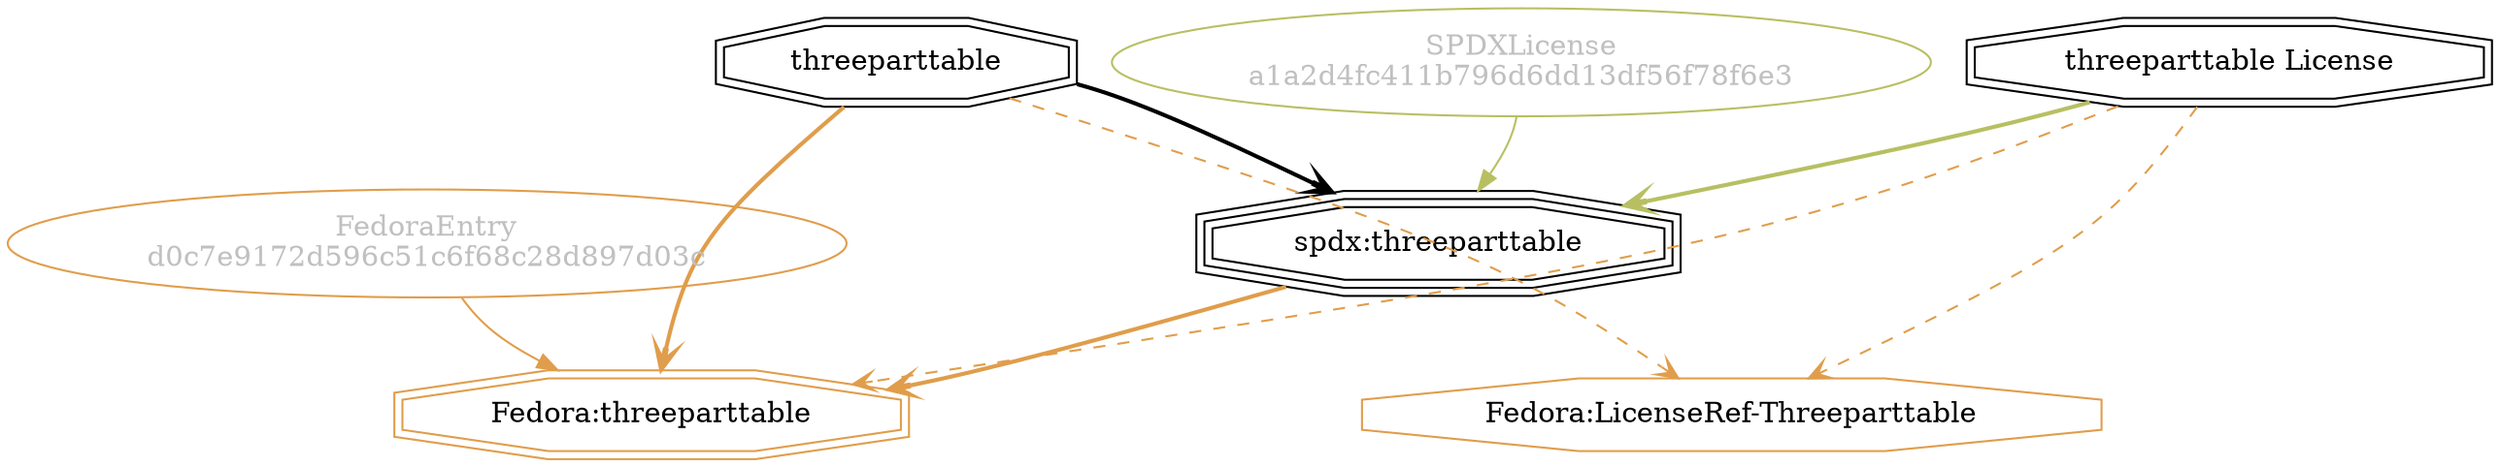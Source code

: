 strict digraph {
    node [shape=box];
    graph [splines=curved];
    4786 [label="SPDXLicense\na1a2d4fc411b796d6dd13df56f78f6e3"
         ,fontcolor=gray
         ,color="#b8bf62"
         ,fillcolor="beige;1"
         ,shape=ellipse];
    4787 [label="spdx:threeparttable"
         ,shape=tripleoctagon];
    4788 [label=threeparttable
         ,shape=doubleoctagon];
    4789 [label="threeparttable License"
         ,shape=doubleoctagon];
    7676 [label="Fedora:LicenseRef-Threeparttable"
         ,color="#e09d4b"
         ,shape=octagon];
    8615 [label="FedoraEntry\nd0c7e9172d596c51c6f68c28d897d03c"
         ,fontcolor=gray
         ,color="#e09d4b"
         ,fillcolor="beige;1"
         ,shape=ellipse];
    8616 [label="Fedora:threeparttable"
         ,color="#e09d4b"
         ,shape=doubleoctagon];
    4786 -> 4787 [weight=0.5
                 ,color="#b8bf62"];
    4787 -> 8616 [style=bold
                 ,arrowhead=vee
                 ,weight=0.7
                 ,color="#e09d4b"];
    4788 -> 4787 [style=bold
                 ,arrowhead=vee
                 ,weight=0.7];
    4788 -> 7676 [style=dashed
                 ,arrowhead=vee
                 ,weight=0.5
                 ,color="#e09d4b"];
    4788 -> 8616 [style=bold
                 ,arrowhead=vee
                 ,weight=0.7
                 ,color="#e09d4b"];
    4788 -> 8616 [style=bold
                 ,arrowhead=vee
                 ,weight=0.7
                 ,color="#e09d4b"];
    4789 -> 4787 [style=bold
                 ,arrowhead=vee
                 ,weight=0.7
                 ,color="#b8bf62"];
    4789 -> 7676 [style=dashed
                 ,arrowhead=vee
                 ,weight=0.5
                 ,color="#e09d4b"];
    4789 -> 8616 [style=dashed
                 ,arrowhead=vee
                 ,weight=0.5
                 ,color="#e09d4b"];
    8615 -> 8616 [weight=0.5
                 ,color="#e09d4b"];
}
